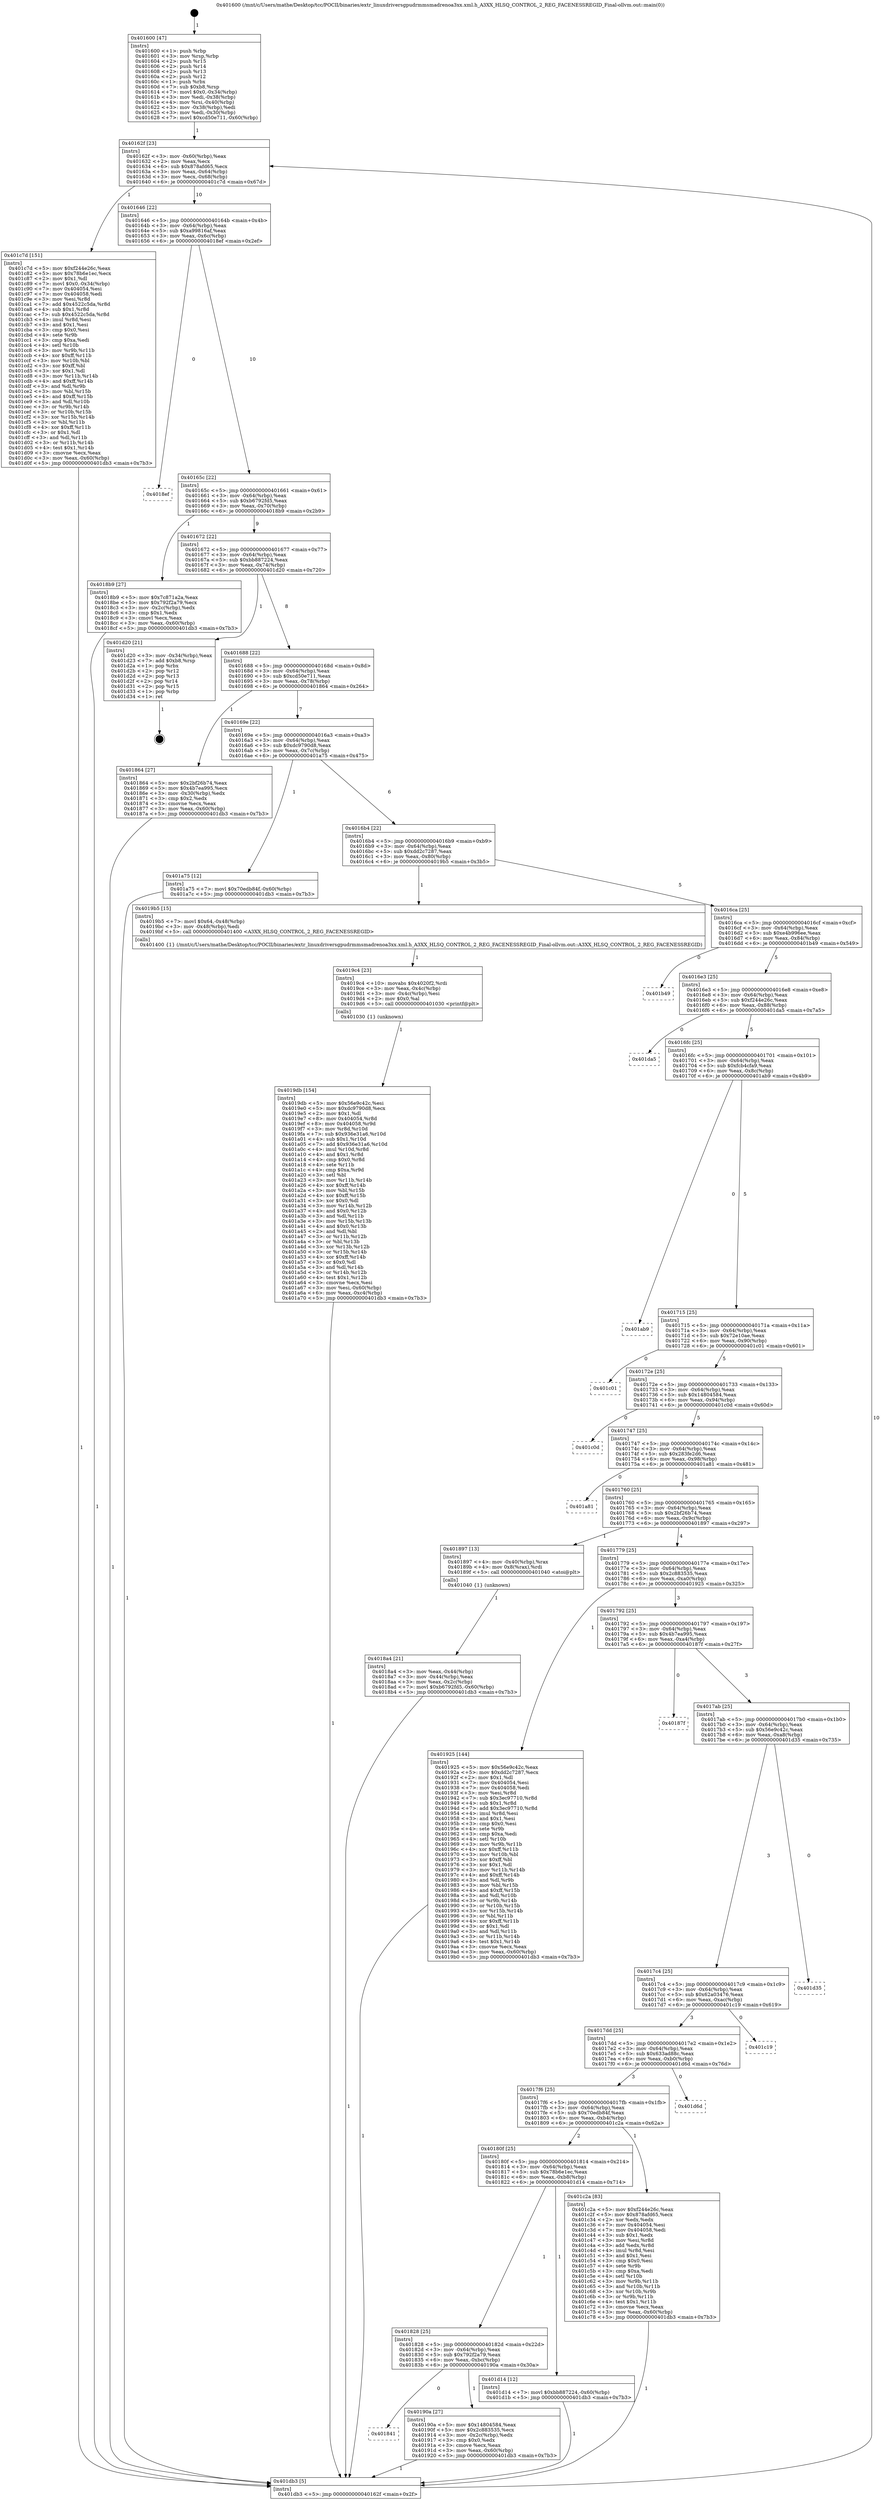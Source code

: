 digraph "0x401600" {
  label = "0x401600 (/mnt/c/Users/mathe/Desktop/tcc/POCII/binaries/extr_linuxdriversgpudrmmsmadrenoa3xx.xml.h_A3XX_HLSQ_CONTROL_2_REG_FACENESSREGID_Final-ollvm.out::main(0))"
  labelloc = "t"
  node[shape=record]

  Entry [label="",width=0.3,height=0.3,shape=circle,fillcolor=black,style=filled]
  "0x40162f" [label="{
     0x40162f [23]\l
     | [instrs]\l
     &nbsp;&nbsp;0x40162f \<+3\>: mov -0x60(%rbp),%eax\l
     &nbsp;&nbsp;0x401632 \<+2\>: mov %eax,%ecx\l
     &nbsp;&nbsp;0x401634 \<+6\>: sub $0x878afd65,%ecx\l
     &nbsp;&nbsp;0x40163a \<+3\>: mov %eax,-0x64(%rbp)\l
     &nbsp;&nbsp;0x40163d \<+3\>: mov %ecx,-0x68(%rbp)\l
     &nbsp;&nbsp;0x401640 \<+6\>: je 0000000000401c7d \<main+0x67d\>\l
  }"]
  "0x401c7d" [label="{
     0x401c7d [151]\l
     | [instrs]\l
     &nbsp;&nbsp;0x401c7d \<+5\>: mov $0xf244e26c,%eax\l
     &nbsp;&nbsp;0x401c82 \<+5\>: mov $0x78b6e1ec,%ecx\l
     &nbsp;&nbsp;0x401c87 \<+2\>: mov $0x1,%dl\l
     &nbsp;&nbsp;0x401c89 \<+7\>: movl $0x0,-0x34(%rbp)\l
     &nbsp;&nbsp;0x401c90 \<+7\>: mov 0x404054,%esi\l
     &nbsp;&nbsp;0x401c97 \<+7\>: mov 0x404058,%edi\l
     &nbsp;&nbsp;0x401c9e \<+3\>: mov %esi,%r8d\l
     &nbsp;&nbsp;0x401ca1 \<+7\>: add $0x4522c5da,%r8d\l
     &nbsp;&nbsp;0x401ca8 \<+4\>: sub $0x1,%r8d\l
     &nbsp;&nbsp;0x401cac \<+7\>: sub $0x4522c5da,%r8d\l
     &nbsp;&nbsp;0x401cb3 \<+4\>: imul %r8d,%esi\l
     &nbsp;&nbsp;0x401cb7 \<+3\>: and $0x1,%esi\l
     &nbsp;&nbsp;0x401cba \<+3\>: cmp $0x0,%esi\l
     &nbsp;&nbsp;0x401cbd \<+4\>: sete %r9b\l
     &nbsp;&nbsp;0x401cc1 \<+3\>: cmp $0xa,%edi\l
     &nbsp;&nbsp;0x401cc4 \<+4\>: setl %r10b\l
     &nbsp;&nbsp;0x401cc8 \<+3\>: mov %r9b,%r11b\l
     &nbsp;&nbsp;0x401ccb \<+4\>: xor $0xff,%r11b\l
     &nbsp;&nbsp;0x401ccf \<+3\>: mov %r10b,%bl\l
     &nbsp;&nbsp;0x401cd2 \<+3\>: xor $0xff,%bl\l
     &nbsp;&nbsp;0x401cd5 \<+3\>: xor $0x1,%dl\l
     &nbsp;&nbsp;0x401cd8 \<+3\>: mov %r11b,%r14b\l
     &nbsp;&nbsp;0x401cdb \<+4\>: and $0xff,%r14b\l
     &nbsp;&nbsp;0x401cdf \<+3\>: and %dl,%r9b\l
     &nbsp;&nbsp;0x401ce2 \<+3\>: mov %bl,%r15b\l
     &nbsp;&nbsp;0x401ce5 \<+4\>: and $0xff,%r15b\l
     &nbsp;&nbsp;0x401ce9 \<+3\>: and %dl,%r10b\l
     &nbsp;&nbsp;0x401cec \<+3\>: or %r9b,%r14b\l
     &nbsp;&nbsp;0x401cef \<+3\>: or %r10b,%r15b\l
     &nbsp;&nbsp;0x401cf2 \<+3\>: xor %r15b,%r14b\l
     &nbsp;&nbsp;0x401cf5 \<+3\>: or %bl,%r11b\l
     &nbsp;&nbsp;0x401cf8 \<+4\>: xor $0xff,%r11b\l
     &nbsp;&nbsp;0x401cfc \<+3\>: or $0x1,%dl\l
     &nbsp;&nbsp;0x401cff \<+3\>: and %dl,%r11b\l
     &nbsp;&nbsp;0x401d02 \<+3\>: or %r11b,%r14b\l
     &nbsp;&nbsp;0x401d05 \<+4\>: test $0x1,%r14b\l
     &nbsp;&nbsp;0x401d09 \<+3\>: cmovne %ecx,%eax\l
     &nbsp;&nbsp;0x401d0c \<+3\>: mov %eax,-0x60(%rbp)\l
     &nbsp;&nbsp;0x401d0f \<+5\>: jmp 0000000000401db3 \<main+0x7b3\>\l
  }"]
  "0x401646" [label="{
     0x401646 [22]\l
     | [instrs]\l
     &nbsp;&nbsp;0x401646 \<+5\>: jmp 000000000040164b \<main+0x4b\>\l
     &nbsp;&nbsp;0x40164b \<+3\>: mov -0x64(%rbp),%eax\l
     &nbsp;&nbsp;0x40164e \<+5\>: sub $0xa99816af,%eax\l
     &nbsp;&nbsp;0x401653 \<+3\>: mov %eax,-0x6c(%rbp)\l
     &nbsp;&nbsp;0x401656 \<+6\>: je 00000000004018ef \<main+0x2ef\>\l
  }"]
  Exit [label="",width=0.3,height=0.3,shape=circle,fillcolor=black,style=filled,peripheries=2]
  "0x4018ef" [label="{
     0x4018ef\l
  }", style=dashed]
  "0x40165c" [label="{
     0x40165c [22]\l
     | [instrs]\l
     &nbsp;&nbsp;0x40165c \<+5\>: jmp 0000000000401661 \<main+0x61\>\l
     &nbsp;&nbsp;0x401661 \<+3\>: mov -0x64(%rbp),%eax\l
     &nbsp;&nbsp;0x401664 \<+5\>: sub $0xb6792fd5,%eax\l
     &nbsp;&nbsp;0x401669 \<+3\>: mov %eax,-0x70(%rbp)\l
     &nbsp;&nbsp;0x40166c \<+6\>: je 00000000004018b9 \<main+0x2b9\>\l
  }"]
  "0x4019db" [label="{
     0x4019db [154]\l
     | [instrs]\l
     &nbsp;&nbsp;0x4019db \<+5\>: mov $0x56e9c42c,%esi\l
     &nbsp;&nbsp;0x4019e0 \<+5\>: mov $0xdc9790d8,%ecx\l
     &nbsp;&nbsp;0x4019e5 \<+2\>: mov $0x1,%dl\l
     &nbsp;&nbsp;0x4019e7 \<+8\>: mov 0x404054,%r8d\l
     &nbsp;&nbsp;0x4019ef \<+8\>: mov 0x404058,%r9d\l
     &nbsp;&nbsp;0x4019f7 \<+3\>: mov %r8d,%r10d\l
     &nbsp;&nbsp;0x4019fa \<+7\>: sub $0x936e31a6,%r10d\l
     &nbsp;&nbsp;0x401a01 \<+4\>: sub $0x1,%r10d\l
     &nbsp;&nbsp;0x401a05 \<+7\>: add $0x936e31a6,%r10d\l
     &nbsp;&nbsp;0x401a0c \<+4\>: imul %r10d,%r8d\l
     &nbsp;&nbsp;0x401a10 \<+4\>: and $0x1,%r8d\l
     &nbsp;&nbsp;0x401a14 \<+4\>: cmp $0x0,%r8d\l
     &nbsp;&nbsp;0x401a18 \<+4\>: sete %r11b\l
     &nbsp;&nbsp;0x401a1c \<+4\>: cmp $0xa,%r9d\l
     &nbsp;&nbsp;0x401a20 \<+3\>: setl %bl\l
     &nbsp;&nbsp;0x401a23 \<+3\>: mov %r11b,%r14b\l
     &nbsp;&nbsp;0x401a26 \<+4\>: xor $0xff,%r14b\l
     &nbsp;&nbsp;0x401a2a \<+3\>: mov %bl,%r15b\l
     &nbsp;&nbsp;0x401a2d \<+4\>: xor $0xff,%r15b\l
     &nbsp;&nbsp;0x401a31 \<+3\>: xor $0x0,%dl\l
     &nbsp;&nbsp;0x401a34 \<+3\>: mov %r14b,%r12b\l
     &nbsp;&nbsp;0x401a37 \<+4\>: and $0x0,%r12b\l
     &nbsp;&nbsp;0x401a3b \<+3\>: and %dl,%r11b\l
     &nbsp;&nbsp;0x401a3e \<+3\>: mov %r15b,%r13b\l
     &nbsp;&nbsp;0x401a41 \<+4\>: and $0x0,%r13b\l
     &nbsp;&nbsp;0x401a45 \<+2\>: and %dl,%bl\l
     &nbsp;&nbsp;0x401a47 \<+3\>: or %r11b,%r12b\l
     &nbsp;&nbsp;0x401a4a \<+3\>: or %bl,%r13b\l
     &nbsp;&nbsp;0x401a4d \<+3\>: xor %r13b,%r12b\l
     &nbsp;&nbsp;0x401a50 \<+3\>: or %r15b,%r14b\l
     &nbsp;&nbsp;0x401a53 \<+4\>: xor $0xff,%r14b\l
     &nbsp;&nbsp;0x401a57 \<+3\>: or $0x0,%dl\l
     &nbsp;&nbsp;0x401a5a \<+3\>: and %dl,%r14b\l
     &nbsp;&nbsp;0x401a5d \<+3\>: or %r14b,%r12b\l
     &nbsp;&nbsp;0x401a60 \<+4\>: test $0x1,%r12b\l
     &nbsp;&nbsp;0x401a64 \<+3\>: cmovne %ecx,%esi\l
     &nbsp;&nbsp;0x401a67 \<+3\>: mov %esi,-0x60(%rbp)\l
     &nbsp;&nbsp;0x401a6a \<+6\>: mov %eax,-0xc4(%rbp)\l
     &nbsp;&nbsp;0x401a70 \<+5\>: jmp 0000000000401db3 \<main+0x7b3\>\l
  }"]
  "0x4018b9" [label="{
     0x4018b9 [27]\l
     | [instrs]\l
     &nbsp;&nbsp;0x4018b9 \<+5\>: mov $0x7c871a2a,%eax\l
     &nbsp;&nbsp;0x4018be \<+5\>: mov $0x792f2a79,%ecx\l
     &nbsp;&nbsp;0x4018c3 \<+3\>: mov -0x2c(%rbp),%edx\l
     &nbsp;&nbsp;0x4018c6 \<+3\>: cmp $0x1,%edx\l
     &nbsp;&nbsp;0x4018c9 \<+3\>: cmovl %ecx,%eax\l
     &nbsp;&nbsp;0x4018cc \<+3\>: mov %eax,-0x60(%rbp)\l
     &nbsp;&nbsp;0x4018cf \<+5\>: jmp 0000000000401db3 \<main+0x7b3\>\l
  }"]
  "0x401672" [label="{
     0x401672 [22]\l
     | [instrs]\l
     &nbsp;&nbsp;0x401672 \<+5\>: jmp 0000000000401677 \<main+0x77\>\l
     &nbsp;&nbsp;0x401677 \<+3\>: mov -0x64(%rbp),%eax\l
     &nbsp;&nbsp;0x40167a \<+5\>: sub $0xbb887224,%eax\l
     &nbsp;&nbsp;0x40167f \<+3\>: mov %eax,-0x74(%rbp)\l
     &nbsp;&nbsp;0x401682 \<+6\>: je 0000000000401d20 \<main+0x720\>\l
  }"]
  "0x4019c4" [label="{
     0x4019c4 [23]\l
     | [instrs]\l
     &nbsp;&nbsp;0x4019c4 \<+10\>: movabs $0x4020f2,%rdi\l
     &nbsp;&nbsp;0x4019ce \<+3\>: mov %eax,-0x4c(%rbp)\l
     &nbsp;&nbsp;0x4019d1 \<+3\>: mov -0x4c(%rbp),%esi\l
     &nbsp;&nbsp;0x4019d4 \<+2\>: mov $0x0,%al\l
     &nbsp;&nbsp;0x4019d6 \<+5\>: call 0000000000401030 \<printf@plt\>\l
     | [calls]\l
     &nbsp;&nbsp;0x401030 \{1\} (unknown)\l
  }"]
  "0x401d20" [label="{
     0x401d20 [21]\l
     | [instrs]\l
     &nbsp;&nbsp;0x401d20 \<+3\>: mov -0x34(%rbp),%eax\l
     &nbsp;&nbsp;0x401d23 \<+7\>: add $0xb8,%rsp\l
     &nbsp;&nbsp;0x401d2a \<+1\>: pop %rbx\l
     &nbsp;&nbsp;0x401d2b \<+2\>: pop %r12\l
     &nbsp;&nbsp;0x401d2d \<+2\>: pop %r13\l
     &nbsp;&nbsp;0x401d2f \<+2\>: pop %r14\l
     &nbsp;&nbsp;0x401d31 \<+2\>: pop %r15\l
     &nbsp;&nbsp;0x401d33 \<+1\>: pop %rbp\l
     &nbsp;&nbsp;0x401d34 \<+1\>: ret\l
  }"]
  "0x401688" [label="{
     0x401688 [22]\l
     | [instrs]\l
     &nbsp;&nbsp;0x401688 \<+5\>: jmp 000000000040168d \<main+0x8d\>\l
     &nbsp;&nbsp;0x40168d \<+3\>: mov -0x64(%rbp),%eax\l
     &nbsp;&nbsp;0x401690 \<+5\>: sub $0xcd50e711,%eax\l
     &nbsp;&nbsp;0x401695 \<+3\>: mov %eax,-0x78(%rbp)\l
     &nbsp;&nbsp;0x401698 \<+6\>: je 0000000000401864 \<main+0x264\>\l
  }"]
  "0x401841" [label="{
     0x401841\l
  }", style=dashed]
  "0x401864" [label="{
     0x401864 [27]\l
     | [instrs]\l
     &nbsp;&nbsp;0x401864 \<+5\>: mov $0x2bf26b74,%eax\l
     &nbsp;&nbsp;0x401869 \<+5\>: mov $0x4b7ea995,%ecx\l
     &nbsp;&nbsp;0x40186e \<+3\>: mov -0x30(%rbp),%edx\l
     &nbsp;&nbsp;0x401871 \<+3\>: cmp $0x2,%edx\l
     &nbsp;&nbsp;0x401874 \<+3\>: cmovne %ecx,%eax\l
     &nbsp;&nbsp;0x401877 \<+3\>: mov %eax,-0x60(%rbp)\l
     &nbsp;&nbsp;0x40187a \<+5\>: jmp 0000000000401db3 \<main+0x7b3\>\l
  }"]
  "0x40169e" [label="{
     0x40169e [22]\l
     | [instrs]\l
     &nbsp;&nbsp;0x40169e \<+5\>: jmp 00000000004016a3 \<main+0xa3\>\l
     &nbsp;&nbsp;0x4016a3 \<+3\>: mov -0x64(%rbp),%eax\l
     &nbsp;&nbsp;0x4016a6 \<+5\>: sub $0xdc9790d8,%eax\l
     &nbsp;&nbsp;0x4016ab \<+3\>: mov %eax,-0x7c(%rbp)\l
     &nbsp;&nbsp;0x4016ae \<+6\>: je 0000000000401a75 \<main+0x475\>\l
  }"]
  "0x401db3" [label="{
     0x401db3 [5]\l
     | [instrs]\l
     &nbsp;&nbsp;0x401db3 \<+5\>: jmp 000000000040162f \<main+0x2f\>\l
  }"]
  "0x401600" [label="{
     0x401600 [47]\l
     | [instrs]\l
     &nbsp;&nbsp;0x401600 \<+1\>: push %rbp\l
     &nbsp;&nbsp;0x401601 \<+3\>: mov %rsp,%rbp\l
     &nbsp;&nbsp;0x401604 \<+2\>: push %r15\l
     &nbsp;&nbsp;0x401606 \<+2\>: push %r14\l
     &nbsp;&nbsp;0x401608 \<+2\>: push %r13\l
     &nbsp;&nbsp;0x40160a \<+2\>: push %r12\l
     &nbsp;&nbsp;0x40160c \<+1\>: push %rbx\l
     &nbsp;&nbsp;0x40160d \<+7\>: sub $0xb8,%rsp\l
     &nbsp;&nbsp;0x401614 \<+7\>: movl $0x0,-0x34(%rbp)\l
     &nbsp;&nbsp;0x40161b \<+3\>: mov %edi,-0x38(%rbp)\l
     &nbsp;&nbsp;0x40161e \<+4\>: mov %rsi,-0x40(%rbp)\l
     &nbsp;&nbsp;0x401622 \<+3\>: mov -0x38(%rbp),%edi\l
     &nbsp;&nbsp;0x401625 \<+3\>: mov %edi,-0x30(%rbp)\l
     &nbsp;&nbsp;0x401628 \<+7\>: movl $0xcd50e711,-0x60(%rbp)\l
  }"]
  "0x40190a" [label="{
     0x40190a [27]\l
     | [instrs]\l
     &nbsp;&nbsp;0x40190a \<+5\>: mov $0x14804584,%eax\l
     &nbsp;&nbsp;0x40190f \<+5\>: mov $0x2c883535,%ecx\l
     &nbsp;&nbsp;0x401914 \<+3\>: mov -0x2c(%rbp),%edx\l
     &nbsp;&nbsp;0x401917 \<+3\>: cmp $0x0,%edx\l
     &nbsp;&nbsp;0x40191a \<+3\>: cmove %ecx,%eax\l
     &nbsp;&nbsp;0x40191d \<+3\>: mov %eax,-0x60(%rbp)\l
     &nbsp;&nbsp;0x401920 \<+5\>: jmp 0000000000401db3 \<main+0x7b3\>\l
  }"]
  "0x401a75" [label="{
     0x401a75 [12]\l
     | [instrs]\l
     &nbsp;&nbsp;0x401a75 \<+7\>: movl $0x70edb84f,-0x60(%rbp)\l
     &nbsp;&nbsp;0x401a7c \<+5\>: jmp 0000000000401db3 \<main+0x7b3\>\l
  }"]
  "0x4016b4" [label="{
     0x4016b4 [22]\l
     | [instrs]\l
     &nbsp;&nbsp;0x4016b4 \<+5\>: jmp 00000000004016b9 \<main+0xb9\>\l
     &nbsp;&nbsp;0x4016b9 \<+3\>: mov -0x64(%rbp),%eax\l
     &nbsp;&nbsp;0x4016bc \<+5\>: sub $0xdd2c7287,%eax\l
     &nbsp;&nbsp;0x4016c1 \<+3\>: mov %eax,-0x80(%rbp)\l
     &nbsp;&nbsp;0x4016c4 \<+6\>: je 00000000004019b5 \<main+0x3b5\>\l
  }"]
  "0x401828" [label="{
     0x401828 [25]\l
     | [instrs]\l
     &nbsp;&nbsp;0x401828 \<+5\>: jmp 000000000040182d \<main+0x22d\>\l
     &nbsp;&nbsp;0x40182d \<+3\>: mov -0x64(%rbp),%eax\l
     &nbsp;&nbsp;0x401830 \<+5\>: sub $0x792f2a79,%eax\l
     &nbsp;&nbsp;0x401835 \<+6\>: mov %eax,-0xbc(%rbp)\l
     &nbsp;&nbsp;0x40183b \<+6\>: je 000000000040190a \<main+0x30a\>\l
  }"]
  "0x4019b5" [label="{
     0x4019b5 [15]\l
     | [instrs]\l
     &nbsp;&nbsp;0x4019b5 \<+7\>: movl $0x64,-0x48(%rbp)\l
     &nbsp;&nbsp;0x4019bc \<+3\>: mov -0x48(%rbp),%edi\l
     &nbsp;&nbsp;0x4019bf \<+5\>: call 0000000000401400 \<A3XX_HLSQ_CONTROL_2_REG_FACENESSREGID\>\l
     | [calls]\l
     &nbsp;&nbsp;0x401400 \{1\} (/mnt/c/Users/mathe/Desktop/tcc/POCII/binaries/extr_linuxdriversgpudrmmsmadrenoa3xx.xml.h_A3XX_HLSQ_CONTROL_2_REG_FACENESSREGID_Final-ollvm.out::A3XX_HLSQ_CONTROL_2_REG_FACENESSREGID)\l
  }"]
  "0x4016ca" [label="{
     0x4016ca [25]\l
     | [instrs]\l
     &nbsp;&nbsp;0x4016ca \<+5\>: jmp 00000000004016cf \<main+0xcf\>\l
     &nbsp;&nbsp;0x4016cf \<+3\>: mov -0x64(%rbp),%eax\l
     &nbsp;&nbsp;0x4016d2 \<+5\>: sub $0xe4b996ee,%eax\l
     &nbsp;&nbsp;0x4016d7 \<+6\>: mov %eax,-0x84(%rbp)\l
     &nbsp;&nbsp;0x4016dd \<+6\>: je 0000000000401b49 \<main+0x549\>\l
  }"]
  "0x401d14" [label="{
     0x401d14 [12]\l
     | [instrs]\l
     &nbsp;&nbsp;0x401d14 \<+7\>: movl $0xbb887224,-0x60(%rbp)\l
     &nbsp;&nbsp;0x401d1b \<+5\>: jmp 0000000000401db3 \<main+0x7b3\>\l
  }"]
  "0x401b49" [label="{
     0x401b49\l
  }", style=dashed]
  "0x4016e3" [label="{
     0x4016e3 [25]\l
     | [instrs]\l
     &nbsp;&nbsp;0x4016e3 \<+5\>: jmp 00000000004016e8 \<main+0xe8\>\l
     &nbsp;&nbsp;0x4016e8 \<+3\>: mov -0x64(%rbp),%eax\l
     &nbsp;&nbsp;0x4016eb \<+5\>: sub $0xf244e26c,%eax\l
     &nbsp;&nbsp;0x4016f0 \<+6\>: mov %eax,-0x88(%rbp)\l
     &nbsp;&nbsp;0x4016f6 \<+6\>: je 0000000000401da5 \<main+0x7a5\>\l
  }"]
  "0x40180f" [label="{
     0x40180f [25]\l
     | [instrs]\l
     &nbsp;&nbsp;0x40180f \<+5\>: jmp 0000000000401814 \<main+0x214\>\l
     &nbsp;&nbsp;0x401814 \<+3\>: mov -0x64(%rbp),%eax\l
     &nbsp;&nbsp;0x401817 \<+5\>: sub $0x78b6e1ec,%eax\l
     &nbsp;&nbsp;0x40181c \<+6\>: mov %eax,-0xb8(%rbp)\l
     &nbsp;&nbsp;0x401822 \<+6\>: je 0000000000401d14 \<main+0x714\>\l
  }"]
  "0x401da5" [label="{
     0x401da5\l
  }", style=dashed]
  "0x4016fc" [label="{
     0x4016fc [25]\l
     | [instrs]\l
     &nbsp;&nbsp;0x4016fc \<+5\>: jmp 0000000000401701 \<main+0x101\>\l
     &nbsp;&nbsp;0x401701 \<+3\>: mov -0x64(%rbp),%eax\l
     &nbsp;&nbsp;0x401704 \<+5\>: sub $0xfcb4cfa9,%eax\l
     &nbsp;&nbsp;0x401709 \<+6\>: mov %eax,-0x8c(%rbp)\l
     &nbsp;&nbsp;0x40170f \<+6\>: je 0000000000401ab9 \<main+0x4b9\>\l
  }"]
  "0x401c2a" [label="{
     0x401c2a [83]\l
     | [instrs]\l
     &nbsp;&nbsp;0x401c2a \<+5\>: mov $0xf244e26c,%eax\l
     &nbsp;&nbsp;0x401c2f \<+5\>: mov $0x878afd65,%ecx\l
     &nbsp;&nbsp;0x401c34 \<+2\>: xor %edx,%edx\l
     &nbsp;&nbsp;0x401c36 \<+7\>: mov 0x404054,%esi\l
     &nbsp;&nbsp;0x401c3d \<+7\>: mov 0x404058,%edi\l
     &nbsp;&nbsp;0x401c44 \<+3\>: sub $0x1,%edx\l
     &nbsp;&nbsp;0x401c47 \<+3\>: mov %esi,%r8d\l
     &nbsp;&nbsp;0x401c4a \<+3\>: add %edx,%r8d\l
     &nbsp;&nbsp;0x401c4d \<+4\>: imul %r8d,%esi\l
     &nbsp;&nbsp;0x401c51 \<+3\>: and $0x1,%esi\l
     &nbsp;&nbsp;0x401c54 \<+3\>: cmp $0x0,%esi\l
     &nbsp;&nbsp;0x401c57 \<+4\>: sete %r9b\l
     &nbsp;&nbsp;0x401c5b \<+3\>: cmp $0xa,%edi\l
     &nbsp;&nbsp;0x401c5e \<+4\>: setl %r10b\l
     &nbsp;&nbsp;0x401c62 \<+3\>: mov %r9b,%r11b\l
     &nbsp;&nbsp;0x401c65 \<+3\>: and %r10b,%r11b\l
     &nbsp;&nbsp;0x401c68 \<+3\>: xor %r10b,%r9b\l
     &nbsp;&nbsp;0x401c6b \<+3\>: or %r9b,%r11b\l
     &nbsp;&nbsp;0x401c6e \<+4\>: test $0x1,%r11b\l
     &nbsp;&nbsp;0x401c72 \<+3\>: cmovne %ecx,%eax\l
     &nbsp;&nbsp;0x401c75 \<+3\>: mov %eax,-0x60(%rbp)\l
     &nbsp;&nbsp;0x401c78 \<+5\>: jmp 0000000000401db3 \<main+0x7b3\>\l
  }"]
  "0x401ab9" [label="{
     0x401ab9\l
  }", style=dashed]
  "0x401715" [label="{
     0x401715 [25]\l
     | [instrs]\l
     &nbsp;&nbsp;0x401715 \<+5\>: jmp 000000000040171a \<main+0x11a\>\l
     &nbsp;&nbsp;0x40171a \<+3\>: mov -0x64(%rbp),%eax\l
     &nbsp;&nbsp;0x40171d \<+5\>: sub $0x72e10ae,%eax\l
     &nbsp;&nbsp;0x401722 \<+6\>: mov %eax,-0x90(%rbp)\l
     &nbsp;&nbsp;0x401728 \<+6\>: je 0000000000401c01 \<main+0x601\>\l
  }"]
  "0x4017f6" [label="{
     0x4017f6 [25]\l
     | [instrs]\l
     &nbsp;&nbsp;0x4017f6 \<+5\>: jmp 00000000004017fb \<main+0x1fb\>\l
     &nbsp;&nbsp;0x4017fb \<+3\>: mov -0x64(%rbp),%eax\l
     &nbsp;&nbsp;0x4017fe \<+5\>: sub $0x70edb84f,%eax\l
     &nbsp;&nbsp;0x401803 \<+6\>: mov %eax,-0xb4(%rbp)\l
     &nbsp;&nbsp;0x401809 \<+6\>: je 0000000000401c2a \<main+0x62a\>\l
  }"]
  "0x401c01" [label="{
     0x401c01\l
  }", style=dashed]
  "0x40172e" [label="{
     0x40172e [25]\l
     | [instrs]\l
     &nbsp;&nbsp;0x40172e \<+5\>: jmp 0000000000401733 \<main+0x133\>\l
     &nbsp;&nbsp;0x401733 \<+3\>: mov -0x64(%rbp),%eax\l
     &nbsp;&nbsp;0x401736 \<+5\>: sub $0x14804584,%eax\l
     &nbsp;&nbsp;0x40173b \<+6\>: mov %eax,-0x94(%rbp)\l
     &nbsp;&nbsp;0x401741 \<+6\>: je 0000000000401c0d \<main+0x60d\>\l
  }"]
  "0x401d6d" [label="{
     0x401d6d\l
  }", style=dashed]
  "0x401c0d" [label="{
     0x401c0d\l
  }", style=dashed]
  "0x401747" [label="{
     0x401747 [25]\l
     | [instrs]\l
     &nbsp;&nbsp;0x401747 \<+5\>: jmp 000000000040174c \<main+0x14c\>\l
     &nbsp;&nbsp;0x40174c \<+3\>: mov -0x64(%rbp),%eax\l
     &nbsp;&nbsp;0x40174f \<+5\>: sub $0x283fe2d6,%eax\l
     &nbsp;&nbsp;0x401754 \<+6\>: mov %eax,-0x98(%rbp)\l
     &nbsp;&nbsp;0x40175a \<+6\>: je 0000000000401a81 \<main+0x481\>\l
  }"]
  "0x4017dd" [label="{
     0x4017dd [25]\l
     | [instrs]\l
     &nbsp;&nbsp;0x4017dd \<+5\>: jmp 00000000004017e2 \<main+0x1e2\>\l
     &nbsp;&nbsp;0x4017e2 \<+3\>: mov -0x64(%rbp),%eax\l
     &nbsp;&nbsp;0x4017e5 \<+5\>: sub $0x633ad88c,%eax\l
     &nbsp;&nbsp;0x4017ea \<+6\>: mov %eax,-0xb0(%rbp)\l
     &nbsp;&nbsp;0x4017f0 \<+6\>: je 0000000000401d6d \<main+0x76d\>\l
  }"]
  "0x401a81" [label="{
     0x401a81\l
  }", style=dashed]
  "0x401760" [label="{
     0x401760 [25]\l
     | [instrs]\l
     &nbsp;&nbsp;0x401760 \<+5\>: jmp 0000000000401765 \<main+0x165\>\l
     &nbsp;&nbsp;0x401765 \<+3\>: mov -0x64(%rbp),%eax\l
     &nbsp;&nbsp;0x401768 \<+5\>: sub $0x2bf26b74,%eax\l
     &nbsp;&nbsp;0x40176d \<+6\>: mov %eax,-0x9c(%rbp)\l
     &nbsp;&nbsp;0x401773 \<+6\>: je 0000000000401897 \<main+0x297\>\l
  }"]
  "0x401c19" [label="{
     0x401c19\l
  }", style=dashed]
  "0x401897" [label="{
     0x401897 [13]\l
     | [instrs]\l
     &nbsp;&nbsp;0x401897 \<+4\>: mov -0x40(%rbp),%rax\l
     &nbsp;&nbsp;0x40189b \<+4\>: mov 0x8(%rax),%rdi\l
     &nbsp;&nbsp;0x40189f \<+5\>: call 0000000000401040 \<atoi@plt\>\l
     | [calls]\l
     &nbsp;&nbsp;0x401040 \{1\} (unknown)\l
  }"]
  "0x401779" [label="{
     0x401779 [25]\l
     | [instrs]\l
     &nbsp;&nbsp;0x401779 \<+5\>: jmp 000000000040177e \<main+0x17e\>\l
     &nbsp;&nbsp;0x40177e \<+3\>: mov -0x64(%rbp),%eax\l
     &nbsp;&nbsp;0x401781 \<+5\>: sub $0x2c883535,%eax\l
     &nbsp;&nbsp;0x401786 \<+6\>: mov %eax,-0xa0(%rbp)\l
     &nbsp;&nbsp;0x40178c \<+6\>: je 0000000000401925 \<main+0x325\>\l
  }"]
  "0x4018a4" [label="{
     0x4018a4 [21]\l
     | [instrs]\l
     &nbsp;&nbsp;0x4018a4 \<+3\>: mov %eax,-0x44(%rbp)\l
     &nbsp;&nbsp;0x4018a7 \<+3\>: mov -0x44(%rbp),%eax\l
     &nbsp;&nbsp;0x4018aa \<+3\>: mov %eax,-0x2c(%rbp)\l
     &nbsp;&nbsp;0x4018ad \<+7\>: movl $0xb6792fd5,-0x60(%rbp)\l
     &nbsp;&nbsp;0x4018b4 \<+5\>: jmp 0000000000401db3 \<main+0x7b3\>\l
  }"]
  "0x4017c4" [label="{
     0x4017c4 [25]\l
     | [instrs]\l
     &nbsp;&nbsp;0x4017c4 \<+5\>: jmp 00000000004017c9 \<main+0x1c9\>\l
     &nbsp;&nbsp;0x4017c9 \<+3\>: mov -0x64(%rbp),%eax\l
     &nbsp;&nbsp;0x4017cc \<+5\>: sub $0x62a03476,%eax\l
     &nbsp;&nbsp;0x4017d1 \<+6\>: mov %eax,-0xac(%rbp)\l
     &nbsp;&nbsp;0x4017d7 \<+6\>: je 0000000000401c19 \<main+0x619\>\l
  }"]
  "0x401925" [label="{
     0x401925 [144]\l
     | [instrs]\l
     &nbsp;&nbsp;0x401925 \<+5\>: mov $0x56e9c42c,%eax\l
     &nbsp;&nbsp;0x40192a \<+5\>: mov $0xdd2c7287,%ecx\l
     &nbsp;&nbsp;0x40192f \<+2\>: mov $0x1,%dl\l
     &nbsp;&nbsp;0x401931 \<+7\>: mov 0x404054,%esi\l
     &nbsp;&nbsp;0x401938 \<+7\>: mov 0x404058,%edi\l
     &nbsp;&nbsp;0x40193f \<+3\>: mov %esi,%r8d\l
     &nbsp;&nbsp;0x401942 \<+7\>: sub $0x3ec97710,%r8d\l
     &nbsp;&nbsp;0x401949 \<+4\>: sub $0x1,%r8d\l
     &nbsp;&nbsp;0x40194d \<+7\>: add $0x3ec97710,%r8d\l
     &nbsp;&nbsp;0x401954 \<+4\>: imul %r8d,%esi\l
     &nbsp;&nbsp;0x401958 \<+3\>: and $0x1,%esi\l
     &nbsp;&nbsp;0x40195b \<+3\>: cmp $0x0,%esi\l
     &nbsp;&nbsp;0x40195e \<+4\>: sete %r9b\l
     &nbsp;&nbsp;0x401962 \<+3\>: cmp $0xa,%edi\l
     &nbsp;&nbsp;0x401965 \<+4\>: setl %r10b\l
     &nbsp;&nbsp;0x401969 \<+3\>: mov %r9b,%r11b\l
     &nbsp;&nbsp;0x40196c \<+4\>: xor $0xff,%r11b\l
     &nbsp;&nbsp;0x401970 \<+3\>: mov %r10b,%bl\l
     &nbsp;&nbsp;0x401973 \<+3\>: xor $0xff,%bl\l
     &nbsp;&nbsp;0x401976 \<+3\>: xor $0x1,%dl\l
     &nbsp;&nbsp;0x401979 \<+3\>: mov %r11b,%r14b\l
     &nbsp;&nbsp;0x40197c \<+4\>: and $0xff,%r14b\l
     &nbsp;&nbsp;0x401980 \<+3\>: and %dl,%r9b\l
     &nbsp;&nbsp;0x401983 \<+3\>: mov %bl,%r15b\l
     &nbsp;&nbsp;0x401986 \<+4\>: and $0xff,%r15b\l
     &nbsp;&nbsp;0x40198a \<+3\>: and %dl,%r10b\l
     &nbsp;&nbsp;0x40198d \<+3\>: or %r9b,%r14b\l
     &nbsp;&nbsp;0x401990 \<+3\>: or %r10b,%r15b\l
     &nbsp;&nbsp;0x401993 \<+3\>: xor %r15b,%r14b\l
     &nbsp;&nbsp;0x401996 \<+3\>: or %bl,%r11b\l
     &nbsp;&nbsp;0x401999 \<+4\>: xor $0xff,%r11b\l
     &nbsp;&nbsp;0x40199d \<+3\>: or $0x1,%dl\l
     &nbsp;&nbsp;0x4019a0 \<+3\>: and %dl,%r11b\l
     &nbsp;&nbsp;0x4019a3 \<+3\>: or %r11b,%r14b\l
     &nbsp;&nbsp;0x4019a6 \<+4\>: test $0x1,%r14b\l
     &nbsp;&nbsp;0x4019aa \<+3\>: cmovne %ecx,%eax\l
     &nbsp;&nbsp;0x4019ad \<+3\>: mov %eax,-0x60(%rbp)\l
     &nbsp;&nbsp;0x4019b0 \<+5\>: jmp 0000000000401db3 \<main+0x7b3\>\l
  }"]
  "0x401792" [label="{
     0x401792 [25]\l
     | [instrs]\l
     &nbsp;&nbsp;0x401792 \<+5\>: jmp 0000000000401797 \<main+0x197\>\l
     &nbsp;&nbsp;0x401797 \<+3\>: mov -0x64(%rbp),%eax\l
     &nbsp;&nbsp;0x40179a \<+5\>: sub $0x4b7ea995,%eax\l
     &nbsp;&nbsp;0x40179f \<+6\>: mov %eax,-0xa4(%rbp)\l
     &nbsp;&nbsp;0x4017a5 \<+6\>: je 000000000040187f \<main+0x27f\>\l
  }"]
  "0x401d35" [label="{
     0x401d35\l
  }", style=dashed]
  "0x40187f" [label="{
     0x40187f\l
  }", style=dashed]
  "0x4017ab" [label="{
     0x4017ab [25]\l
     | [instrs]\l
     &nbsp;&nbsp;0x4017ab \<+5\>: jmp 00000000004017b0 \<main+0x1b0\>\l
     &nbsp;&nbsp;0x4017b0 \<+3\>: mov -0x64(%rbp),%eax\l
     &nbsp;&nbsp;0x4017b3 \<+5\>: sub $0x56e9c42c,%eax\l
     &nbsp;&nbsp;0x4017b8 \<+6\>: mov %eax,-0xa8(%rbp)\l
     &nbsp;&nbsp;0x4017be \<+6\>: je 0000000000401d35 \<main+0x735\>\l
  }"]
  Entry -> "0x401600" [label=" 1"]
  "0x40162f" -> "0x401c7d" [label=" 1"]
  "0x40162f" -> "0x401646" [label=" 10"]
  "0x401d20" -> Exit [label=" 1"]
  "0x401646" -> "0x4018ef" [label=" 0"]
  "0x401646" -> "0x40165c" [label=" 10"]
  "0x401d14" -> "0x401db3" [label=" 1"]
  "0x40165c" -> "0x4018b9" [label=" 1"]
  "0x40165c" -> "0x401672" [label=" 9"]
  "0x401c7d" -> "0x401db3" [label=" 1"]
  "0x401672" -> "0x401d20" [label=" 1"]
  "0x401672" -> "0x401688" [label=" 8"]
  "0x401c2a" -> "0x401db3" [label=" 1"]
  "0x401688" -> "0x401864" [label=" 1"]
  "0x401688" -> "0x40169e" [label=" 7"]
  "0x401864" -> "0x401db3" [label=" 1"]
  "0x401600" -> "0x40162f" [label=" 1"]
  "0x401db3" -> "0x40162f" [label=" 10"]
  "0x401a75" -> "0x401db3" [label=" 1"]
  "0x40169e" -> "0x401a75" [label=" 1"]
  "0x40169e" -> "0x4016b4" [label=" 6"]
  "0x4019db" -> "0x401db3" [label=" 1"]
  "0x4016b4" -> "0x4019b5" [label=" 1"]
  "0x4016b4" -> "0x4016ca" [label=" 5"]
  "0x4019b5" -> "0x4019c4" [label=" 1"]
  "0x4016ca" -> "0x401b49" [label=" 0"]
  "0x4016ca" -> "0x4016e3" [label=" 5"]
  "0x401925" -> "0x401db3" [label=" 1"]
  "0x4016e3" -> "0x401da5" [label=" 0"]
  "0x4016e3" -> "0x4016fc" [label=" 5"]
  "0x401828" -> "0x401841" [label=" 0"]
  "0x4016fc" -> "0x401ab9" [label=" 0"]
  "0x4016fc" -> "0x401715" [label=" 5"]
  "0x401828" -> "0x40190a" [label=" 1"]
  "0x401715" -> "0x401c01" [label=" 0"]
  "0x401715" -> "0x40172e" [label=" 5"]
  "0x40180f" -> "0x401828" [label=" 1"]
  "0x40172e" -> "0x401c0d" [label=" 0"]
  "0x40172e" -> "0x401747" [label=" 5"]
  "0x40180f" -> "0x401d14" [label=" 1"]
  "0x401747" -> "0x401a81" [label=" 0"]
  "0x401747" -> "0x401760" [label=" 5"]
  "0x4017f6" -> "0x40180f" [label=" 2"]
  "0x401760" -> "0x401897" [label=" 1"]
  "0x401760" -> "0x401779" [label=" 4"]
  "0x401897" -> "0x4018a4" [label=" 1"]
  "0x4018a4" -> "0x401db3" [label=" 1"]
  "0x4018b9" -> "0x401db3" [label=" 1"]
  "0x4017f6" -> "0x401c2a" [label=" 1"]
  "0x401779" -> "0x401925" [label=" 1"]
  "0x401779" -> "0x401792" [label=" 3"]
  "0x4017dd" -> "0x4017f6" [label=" 3"]
  "0x401792" -> "0x40187f" [label=" 0"]
  "0x401792" -> "0x4017ab" [label=" 3"]
  "0x4017dd" -> "0x401d6d" [label=" 0"]
  "0x4017ab" -> "0x401d35" [label=" 0"]
  "0x4017ab" -> "0x4017c4" [label=" 3"]
  "0x4019c4" -> "0x4019db" [label=" 1"]
  "0x4017c4" -> "0x401c19" [label=" 0"]
  "0x4017c4" -> "0x4017dd" [label=" 3"]
  "0x40190a" -> "0x401db3" [label=" 1"]
}
